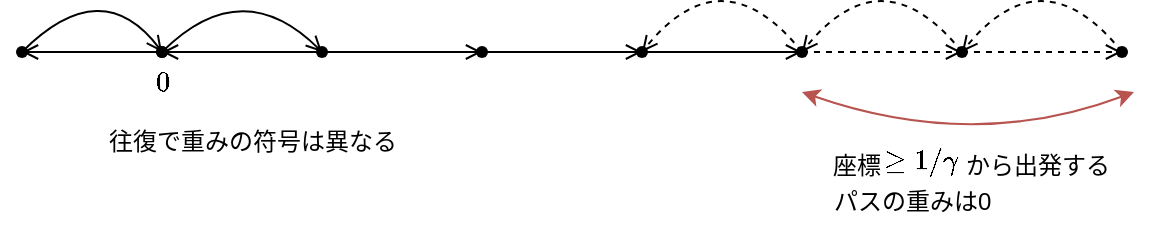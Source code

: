<mxfile>
    <diagram id="6TU05MaZIA4bYjO-UMDa" name="ページ1">
        <mxGraphModel dx="889" dy="347" grid="1" gridSize="10" guides="1" tooltips="1" connect="1" arrows="1" fold="1" page="1" pageScale="1" pageWidth="827" pageHeight="1169" math="1" shadow="0">
            <root>
                <mxCell id="0"/>
                <mxCell id="1" parent="0"/>
                <mxCell id="38" value="" style="edgeStyle=none;curved=1;html=1;endArrow=open;endFill=0;" edge="1" parent="1" source="2" target="37">
                    <mxGeometry relative="1" as="geometry"/>
                </mxCell>
                <mxCell id="2" value="" style="shape=waypoint;sketch=0;size=6;pointerEvents=1;points=[];fillColor=none;resizable=0;rotatable=0;perimeter=centerPerimeter;snapToPoint=1;" vertex="1" parent="1">
                    <mxGeometry x="80" y="60" width="20" height="20" as="geometry"/>
                </mxCell>
                <mxCell id="6" value="" style="edgeStyle=none;html=1;endArrow=open;endFill=0;" edge="1" parent="1" source="4" target="5">
                    <mxGeometry relative="1" as="geometry"/>
                </mxCell>
                <mxCell id="39" style="edgeStyle=none;curved=1;html=1;endArrow=open;endFill=0;" edge="1" parent="1" source="4" target="2">
                    <mxGeometry relative="1" as="geometry"/>
                </mxCell>
                <mxCell id="4" value="" style="shape=waypoint;sketch=0;size=6;pointerEvents=1;points=[];fillColor=none;resizable=0;rotatable=0;perimeter=centerPerimeter;snapToPoint=1;" vertex="1" parent="1">
                    <mxGeometry x="160" y="60" width="20" height="20" as="geometry"/>
                </mxCell>
                <mxCell id="8" value="" style="edgeStyle=none;html=1;endArrow=open;endFill=0;" edge="1" parent="1" source="5" target="7">
                    <mxGeometry relative="1" as="geometry"/>
                </mxCell>
                <mxCell id="5" value="" style="shape=waypoint;sketch=0;size=6;pointerEvents=1;points=[];fillColor=none;resizable=0;rotatable=0;perimeter=centerPerimeter;snapToPoint=1;" vertex="1" parent="1">
                    <mxGeometry x="240" y="60" width="20" height="20" as="geometry"/>
                </mxCell>
                <mxCell id="13" value="" style="edgeStyle=none;html=1;endArrow=open;endFill=0;" edge="1" parent="1" source="7" target="12">
                    <mxGeometry relative="1" as="geometry"/>
                </mxCell>
                <mxCell id="7" value="" style="shape=waypoint;sketch=0;size=6;pointerEvents=1;points=[];fillColor=none;resizable=0;rotatable=0;perimeter=centerPerimeter;snapToPoint=1;" vertex="1" parent="1">
                    <mxGeometry x="320" y="60" width="20" height="20" as="geometry"/>
                </mxCell>
                <mxCell id="15" value="" style="edgeStyle=none;html=1;endArrow=open;endFill=0;dashed=1;" edge="1" parent="1" source="12" target="14">
                    <mxGeometry relative="1" as="geometry"/>
                </mxCell>
                <mxCell id="34" style="edgeStyle=none;curved=1;html=1;endArrow=open;endFill=0;dashed=1;" edge="1" parent="1" source="12" target="7">
                    <mxGeometry relative="1" as="geometry">
                        <Array as="points">
                            <mxPoint x="370" y="20"/>
                        </Array>
                    </mxGeometry>
                </mxCell>
                <mxCell id="12" value="" style="shape=waypoint;sketch=0;size=6;pointerEvents=1;points=[];fillColor=none;resizable=0;rotatable=0;perimeter=centerPerimeter;snapToPoint=1;" vertex="1" parent="1">
                    <mxGeometry x="400" y="60" width="20" height="20" as="geometry"/>
                </mxCell>
                <mxCell id="17" value="" style="edgeStyle=none;html=1;endArrow=open;endFill=0;dashed=1;" edge="1" parent="1" source="14" target="16">
                    <mxGeometry relative="1" as="geometry"/>
                </mxCell>
                <mxCell id="19" style="edgeStyle=none;html=1;entryX=0.75;entryY=0.35;entryDx=0;entryDy=0;entryPerimeter=0;endArrow=open;endFill=0;curved=1;dashed=1;" edge="1" parent="1" source="14" target="12">
                    <mxGeometry relative="1" as="geometry">
                        <Array as="points">
                            <mxPoint x="450" y="20"/>
                        </Array>
                    </mxGeometry>
                </mxCell>
                <mxCell id="14" value="" style="shape=waypoint;sketch=0;size=6;pointerEvents=1;points=[];fillColor=none;resizable=0;rotatable=0;perimeter=centerPerimeter;snapToPoint=1;" vertex="1" parent="1">
                    <mxGeometry x="480" y="60" width="20" height="20" as="geometry"/>
                </mxCell>
                <mxCell id="18" style="edgeStyle=none;html=1;endArrow=open;endFill=0;curved=1;dashed=1;" edge="1" parent="1" source="16" target="14">
                    <mxGeometry relative="1" as="geometry">
                        <Array as="points">
                            <mxPoint x="530" y="20"/>
                        </Array>
                    </mxGeometry>
                </mxCell>
                <mxCell id="16" value="" style="shape=waypoint;sketch=0;size=6;pointerEvents=1;points=[];fillColor=none;resizable=0;rotatable=0;perimeter=centerPerimeter;snapToPoint=1;" vertex="1" parent="1">
                    <mxGeometry x="560" y="60" width="20" height="20" as="geometry"/>
                </mxCell>
                <mxCell id="27" value="" style="endArrow=classic;startArrow=classic;html=1;curved=1;fillColor=#f8cecc;strokeColor=#b85450;" edge="1" parent="1">
                    <mxGeometry width="50" height="50" relative="1" as="geometry">
                        <mxPoint x="410" y="90" as="sourcePoint"/>
                        <mxPoint x="576" y="90" as="targetPoint"/>
                        <Array as="points">
                            <mxPoint x="496" y="120"/>
                        </Array>
                    </mxGeometry>
                </mxCell>
                <mxCell id="30" value="座標" style="text;html=1;align=center;verticalAlign=middle;resizable=0;points=[];autosize=1;strokeColor=none;fillColor=none;" vertex="1" parent="1">
                    <mxGeometry x="412" y="112" width="50" height="30" as="geometry"/>
                </mxCell>
                <mxCell id="31" value="$$\ge1/\gamma$$" style="text;html=1;align=center;verticalAlign=middle;resizable=0;points=[];autosize=1;strokeColor=none;fillColor=none;" vertex="1" parent="1">
                    <mxGeometry x="409" y="110" width="120" height="30" as="geometry"/>
                </mxCell>
                <mxCell id="32" value="から出発する" style="text;html=1;align=left;verticalAlign=middle;resizable=0;points=[];autosize=1;strokeColor=none;fillColor=none;" vertex="1" parent="1">
                    <mxGeometry x="490" y="112" width="100" height="30" as="geometry"/>
                </mxCell>
                <mxCell id="33" value="$$0$$" style="text;html=1;align=center;verticalAlign=middle;resizable=0;points=[];autosize=1;strokeColor=none;fillColor=none;" vertex="1" parent="1">
                    <mxGeometry x="60" y="70" width="60" height="30" as="geometry"/>
                </mxCell>
                <mxCell id="41" style="edgeStyle=none;curved=1;html=1;endArrow=open;endFill=0;" edge="1" parent="1" source="37" target="40">
                    <mxGeometry relative="1" as="geometry">
                        <Array as="points">
                            <mxPoint x="60" y="30"/>
                        </Array>
                    </mxGeometry>
                </mxCell>
                <mxCell id="37" value="" style="shape=waypoint;sketch=0;size=6;pointerEvents=1;points=[];fillColor=none;resizable=0;rotatable=0;perimeter=centerPerimeter;snapToPoint=1;" vertex="1" parent="1">
                    <mxGeometry x="10" y="60" width="20" height="20" as="geometry"/>
                </mxCell>
                <mxCell id="44" style="edgeStyle=none;curved=1;html=1;endArrow=open;endFill=0;" edge="1" parent="1" source="40" target="4">
                    <mxGeometry relative="1" as="geometry">
                        <Array as="points">
                            <mxPoint x="130" y="30"/>
                        </Array>
                    </mxGeometry>
                </mxCell>
                <mxCell id="40" value="" style="shape=waypoint;sketch=0;size=6;pointerEvents=1;points=[];fillColor=none;resizable=0;rotatable=0;perimeter=centerPerimeter;snapToPoint=1;" vertex="1" parent="1">
                    <mxGeometry x="80" y="60" width="20" height="20" as="geometry"/>
                </mxCell>
                <mxCell id="45" value="往復で重みの符号は異なる" style="text;html=1;align=center;verticalAlign=middle;resizable=0;points=[];autosize=1;strokeColor=none;fillColor=none;" vertex="1" parent="1">
                    <mxGeometry x="50" y="100" width="170" height="30" as="geometry"/>
                </mxCell>
                <mxCell id="47" value="パスの重みは0" style="text;html=1;align=left;verticalAlign=middle;resizable=0;points=[];autosize=1;strokeColor=none;fillColor=none;" vertex="1" parent="1">
                    <mxGeometry x="424" y="130" width="100" height="30" as="geometry"/>
                </mxCell>
            </root>
        </mxGraphModel>
    </diagram>
</mxfile>